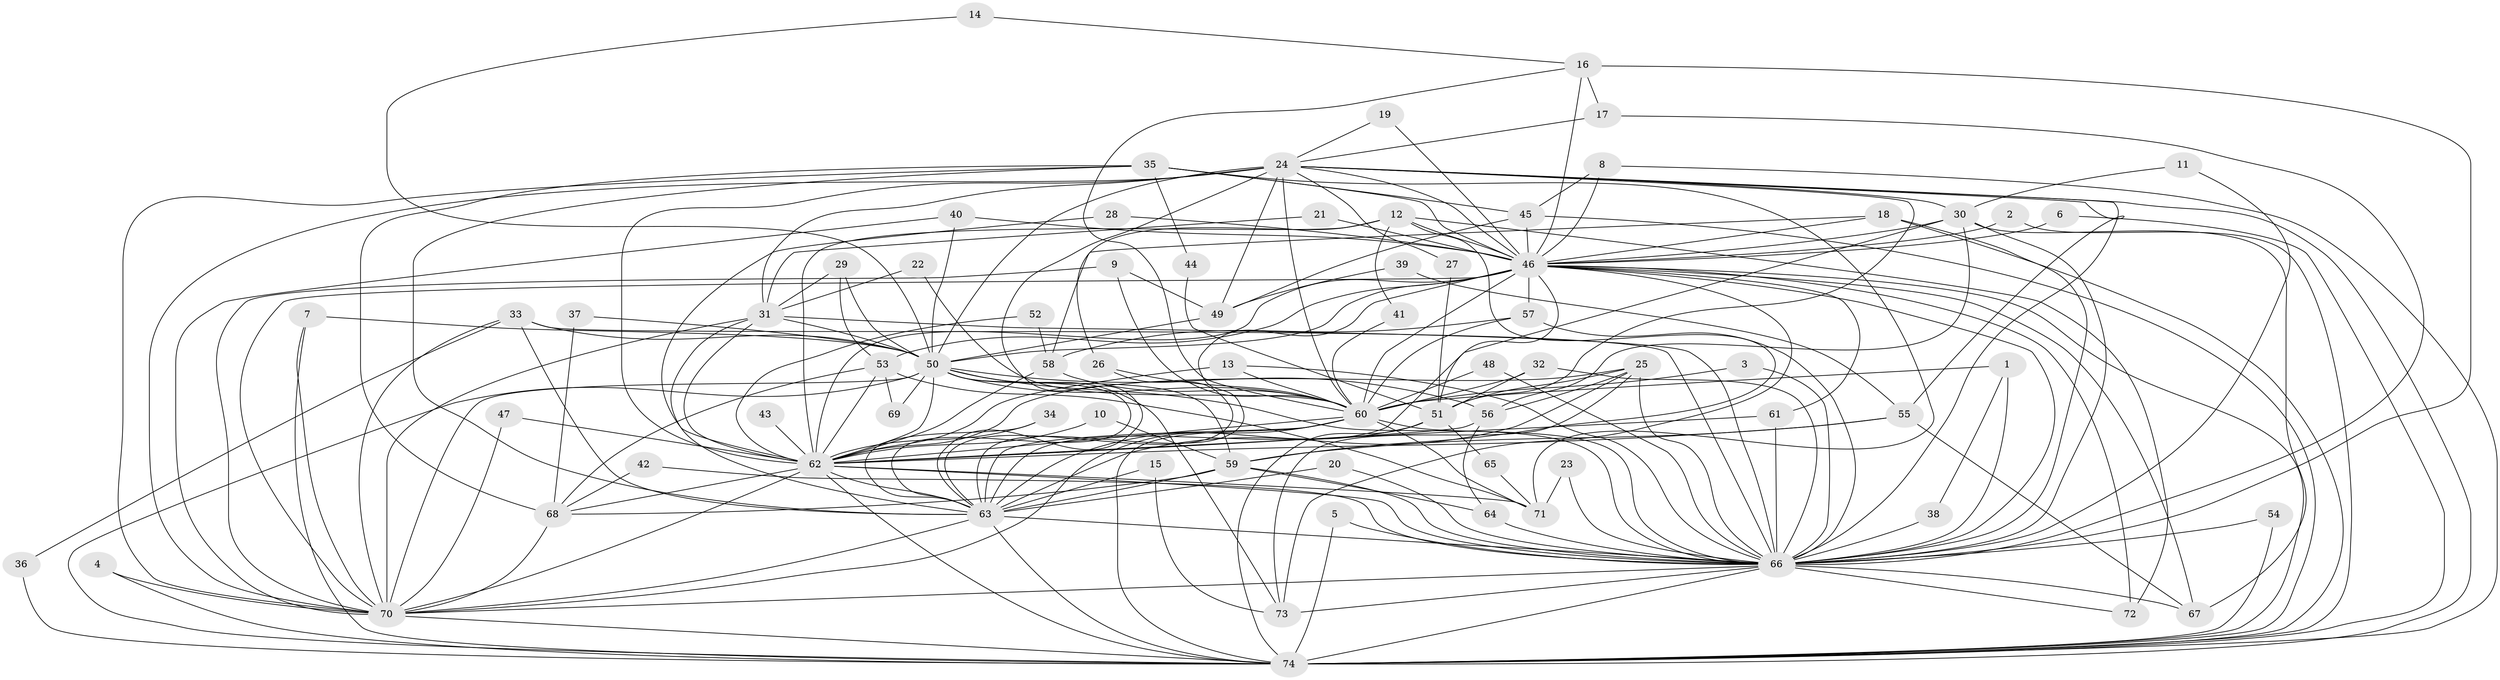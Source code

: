 // original degree distribution, {22: 0.02027027027027027, 21: 0.006756756756756757, 19: 0.006756756756756757, 44: 0.006756756756756757, 31: 0.006756756756756757, 27: 0.006756756756756757, 26: 0.006756756756756757, 17: 0.006756756756756757, 7: 0.033783783783783786, 3: 0.20945945945945946, 2: 0.5608108108108109, 4: 0.04054054054054054, 5: 0.05405405405405406, 9: 0.006756756756756757, 6: 0.02702702702702703}
// Generated by graph-tools (version 1.1) at 2025/49/03/09/25 03:49:42]
// undirected, 74 vertices, 211 edges
graph export_dot {
graph [start="1"]
  node [color=gray90,style=filled];
  1;
  2;
  3;
  4;
  5;
  6;
  7;
  8;
  9;
  10;
  11;
  12;
  13;
  14;
  15;
  16;
  17;
  18;
  19;
  20;
  21;
  22;
  23;
  24;
  25;
  26;
  27;
  28;
  29;
  30;
  31;
  32;
  33;
  34;
  35;
  36;
  37;
  38;
  39;
  40;
  41;
  42;
  43;
  44;
  45;
  46;
  47;
  48;
  49;
  50;
  51;
  52;
  53;
  54;
  55;
  56;
  57;
  58;
  59;
  60;
  61;
  62;
  63;
  64;
  65;
  66;
  67;
  68;
  69;
  70;
  71;
  72;
  73;
  74;
  1 -- 38 [weight=1.0];
  1 -- 60 [weight=1.0];
  1 -- 66 [weight=1.0];
  2 -- 46 [weight=1.0];
  2 -- 74 [weight=1.0];
  3 -- 60 [weight=1.0];
  3 -- 66 [weight=1.0];
  4 -- 70 [weight=1.0];
  4 -- 74 [weight=1.0];
  5 -- 66 [weight=1.0];
  5 -- 74 [weight=1.0];
  6 -- 46 [weight=1.0];
  6 -- 74 [weight=1.0];
  7 -- 50 [weight=1.0];
  7 -- 70 [weight=1.0];
  7 -- 74 [weight=1.0];
  8 -- 45 [weight=1.0];
  8 -- 46 [weight=1.0];
  8 -- 74 [weight=1.0];
  9 -- 49 [weight=1.0];
  9 -- 60 [weight=1.0];
  9 -- 70 [weight=1.0];
  10 -- 59 [weight=1.0];
  10 -- 62 [weight=1.0];
  11 -- 30 [weight=1.0];
  11 -- 66 [weight=1.0];
  12 -- 26 [weight=1.0];
  12 -- 41 [weight=1.0];
  12 -- 46 [weight=1.0];
  12 -- 59 [weight=1.0];
  12 -- 62 [weight=2.0];
  12 -- 72 [weight=1.0];
  13 -- 60 [weight=1.0];
  13 -- 62 [weight=1.0];
  13 -- 66 [weight=1.0];
  14 -- 16 [weight=1.0];
  14 -- 50 [weight=1.0];
  15 -- 63 [weight=1.0];
  15 -- 73 [weight=1.0];
  16 -- 17 [weight=1.0];
  16 -- 46 [weight=1.0];
  16 -- 60 [weight=1.0];
  16 -- 66 [weight=2.0];
  17 -- 24 [weight=1.0];
  17 -- 66 [weight=1.0];
  18 -- 46 [weight=1.0];
  18 -- 58 [weight=1.0];
  18 -- 66 [weight=1.0];
  18 -- 74 [weight=1.0];
  19 -- 24 [weight=1.0];
  19 -- 46 [weight=1.0];
  20 -- 63 [weight=1.0];
  20 -- 66 [weight=1.0];
  21 -- 31 [weight=1.0];
  21 -- 46 [weight=1.0];
  22 -- 31 [weight=1.0];
  22 -- 60 [weight=1.0];
  23 -- 66 [weight=1.0];
  23 -- 71 [weight=1.0];
  24 -- 27 [weight=1.0];
  24 -- 30 [weight=1.0];
  24 -- 31 [weight=1.0];
  24 -- 46 [weight=1.0];
  24 -- 49 [weight=2.0];
  24 -- 50 [weight=1.0];
  24 -- 51 [weight=1.0];
  24 -- 55 [weight=1.0];
  24 -- 60 [weight=1.0];
  24 -- 62 [weight=3.0];
  24 -- 63 [weight=1.0];
  24 -- 66 [weight=2.0];
  24 -- 70 [weight=2.0];
  24 -- 74 [weight=1.0];
  25 -- 51 [weight=1.0];
  25 -- 56 [weight=1.0];
  25 -- 62 [weight=1.0];
  25 -- 63 [weight=1.0];
  25 -- 66 [weight=2.0];
  25 -- 73 [weight=1.0];
  26 -- 60 [weight=1.0];
  26 -- 63 [weight=1.0];
  27 -- 51 [weight=1.0];
  28 -- 46 [weight=1.0];
  28 -- 62 [weight=1.0];
  29 -- 31 [weight=1.0];
  29 -- 50 [weight=1.0];
  29 -- 53 [weight=1.0];
  30 -- 46 [weight=1.0];
  30 -- 56 [weight=1.0];
  30 -- 63 [weight=1.0];
  30 -- 66 [weight=2.0];
  30 -- 67 [weight=1.0];
  31 -- 50 [weight=1.0];
  31 -- 62 [weight=1.0];
  31 -- 63 [weight=1.0];
  31 -- 66 [weight=1.0];
  31 -- 70 [weight=1.0];
  32 -- 51 [weight=1.0];
  32 -- 60 [weight=1.0];
  32 -- 66 [weight=1.0];
  33 -- 36 [weight=1.0];
  33 -- 50 [weight=1.0];
  33 -- 63 [weight=1.0];
  33 -- 66 [weight=1.0];
  33 -- 70 [weight=1.0];
  34 -- 62 [weight=1.0];
  34 -- 63 [weight=1.0];
  35 -- 44 [weight=1.0];
  35 -- 45 [weight=1.0];
  35 -- 46 [weight=1.0];
  35 -- 63 [weight=1.0];
  35 -- 68 [weight=1.0];
  35 -- 70 [weight=1.0];
  35 -- 71 [weight=1.0];
  36 -- 74 [weight=1.0];
  37 -- 50 [weight=1.0];
  37 -- 68 [weight=1.0];
  38 -- 66 [weight=2.0];
  39 -- 49 [weight=1.0];
  39 -- 55 [weight=1.0];
  40 -- 46 [weight=1.0];
  40 -- 50 [weight=1.0];
  40 -- 70 [weight=1.0];
  41 -- 60 [weight=1.0];
  42 -- 66 [weight=1.0];
  42 -- 68 [weight=1.0];
  43 -- 62 [weight=2.0];
  44 -- 51 [weight=1.0];
  45 -- 46 [weight=1.0];
  45 -- 49 [weight=1.0];
  45 -- 74 [weight=1.0];
  46 -- 50 [weight=1.0];
  46 -- 51 [weight=1.0];
  46 -- 53 [weight=2.0];
  46 -- 57 [weight=1.0];
  46 -- 60 [weight=1.0];
  46 -- 61 [weight=1.0];
  46 -- 62 [weight=2.0];
  46 -- 63 [weight=1.0];
  46 -- 66 [weight=2.0];
  46 -- 67 [weight=1.0];
  46 -- 70 [weight=1.0];
  46 -- 72 [weight=2.0];
  46 -- 73 [weight=1.0];
  46 -- 74 [weight=1.0];
  47 -- 62 [weight=1.0];
  47 -- 70 [weight=1.0];
  48 -- 60 [weight=1.0];
  48 -- 66 [weight=1.0];
  49 -- 50 [weight=1.0];
  50 -- 56 [weight=1.0];
  50 -- 59 [weight=1.0];
  50 -- 60 [weight=1.0];
  50 -- 62 [weight=2.0];
  50 -- 63 [weight=2.0];
  50 -- 66 [weight=1.0];
  50 -- 69 [weight=1.0];
  50 -- 70 [weight=1.0];
  50 -- 73 [weight=1.0];
  50 -- 74 [weight=1.0];
  51 -- 63 [weight=1.0];
  51 -- 65 [weight=1.0];
  51 -- 74 [weight=1.0];
  52 -- 58 [weight=1.0];
  52 -- 62 [weight=1.0];
  53 -- 62 [weight=1.0];
  53 -- 68 [weight=1.0];
  53 -- 69 [weight=1.0];
  53 -- 71 [weight=1.0];
  54 -- 66 [weight=1.0];
  54 -- 74 [weight=1.0];
  55 -- 59 [weight=2.0];
  55 -- 62 [weight=2.0];
  55 -- 67 [weight=1.0];
  56 -- 62 [weight=2.0];
  56 -- 64 [weight=1.0];
  57 -- 58 [weight=1.0];
  57 -- 60 [weight=1.0];
  57 -- 66 [weight=1.0];
  58 -- 60 [weight=2.0];
  58 -- 62 [weight=1.0];
  59 -- 63 [weight=1.0];
  59 -- 64 [weight=1.0];
  59 -- 66 [weight=2.0];
  59 -- 68 [weight=1.0];
  60 -- 62 [weight=2.0];
  60 -- 63 [weight=2.0];
  60 -- 66 [weight=1.0];
  60 -- 70 [weight=1.0];
  60 -- 71 [weight=1.0];
  60 -- 74 [weight=2.0];
  61 -- 62 [weight=1.0];
  61 -- 66 [weight=2.0];
  62 -- 63 [weight=2.0];
  62 -- 66 [weight=2.0];
  62 -- 68 [weight=1.0];
  62 -- 70 [weight=2.0];
  62 -- 71 [weight=3.0];
  62 -- 74 [weight=2.0];
  63 -- 66 [weight=1.0];
  63 -- 70 [weight=1.0];
  63 -- 74 [weight=1.0];
  64 -- 66 [weight=1.0];
  65 -- 71 [weight=1.0];
  66 -- 67 [weight=1.0];
  66 -- 70 [weight=1.0];
  66 -- 72 [weight=1.0];
  66 -- 73 [weight=1.0];
  66 -- 74 [weight=2.0];
  68 -- 70 [weight=1.0];
  70 -- 74 [weight=1.0];
}
